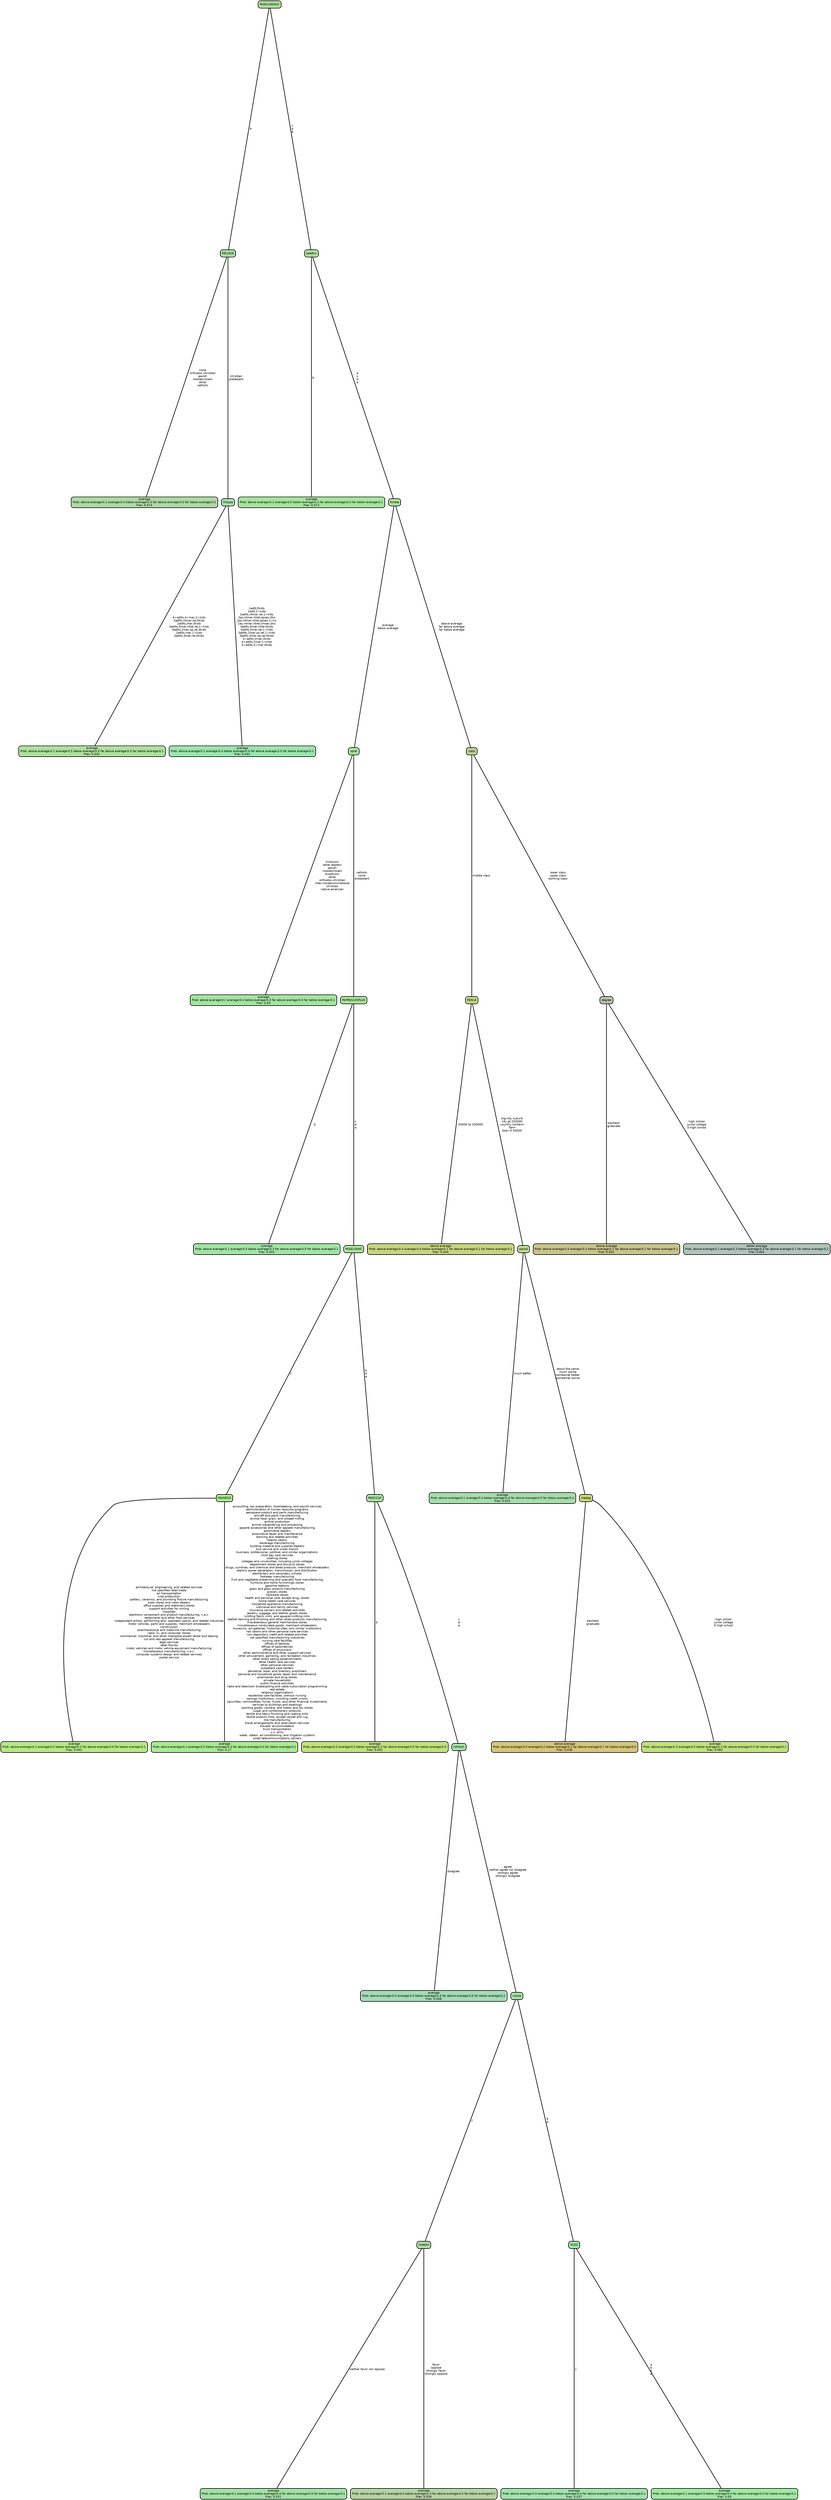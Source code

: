 graph Tree {
node [shape=box, style="filled, rounded",color="black",penwidth="3",fontcolor="black",                 fontname=helvetica] ;
graph [ranksep="0 equally", splines=straight,                 bgcolor=transparent, dpi=200] ;
edge [fontname=helvetica, color=black] ;
0 [label="average
Prob: above average:0.1 average:0.4 below average:0.3 far above average:0.0 far below average:0.2
Frac: 0.074", fillcolor="#aed9a5"] ;
1 [label="RELIG16", fillcolor="#a9dda5"] ;
2 [label="average
Prob: above average:0.1 average:0.5 below average:0.3 far above average:0.0 far below average:0.1
Frac: 0.041", fillcolor="#ace09e"] ;
3 [label="hhtype", fillcolor="#a5e2a5"] ;
4 [label="average
Prob: above average:0.1 average:0.4 below average:0.4 far above average:0.0 far below average:0.1
Frac: 0.031", fillcolor="#9be4ae"] ;
5 [label="PASEI10EDUC", fillcolor="#aede99"] ;
6 [label="average
Prob: above average:0.1 average:0.5 below average:0.3 far above average:0.0 far below average:0.1
Frac: 0.073", fillcolor="#a6e49e"] ;
7 [label="paeduc", fillcolor="#aede97"] ;
8 [label="average
Prob: above average:0.2 average:0.4 below average:0.3 far above average:0.0 far below average:0.1
Frac: 0.03", fillcolor="#a2e49e"] ;
9 [label="sprel", fillcolor="#a9e499"] ;
10 [label="average
Prob: above average:0.1 average:0.5 below average:0.3 far above average:0.0 far below average:0.1
Frac: 0.031", fillcolor="#9fe4a3"] ;
11 [label="PAPRES105PLUS", fillcolor="#a9e499"] ;
12 [label="average
Prob: above average:0.2 average:0.5 below average:0.2 far above average:0.0 far below average:0.1
Frac: 0.043", fillcolor="#b4e884"] ;
13 [label="MAIND10", fillcolor="#abe98f"] ;
14 [label="average
Prob: above average:0.1 average:0.5 below average:0.3 far above average:0.0 far below average:0.1
Frac: 0.17", fillcolor="#a8e992"] ;
15 [label="PASEI10INC", fillcolor="#aae498"] ;
16 [label="average
Prob: above average:0.3 average:0.5 below average:0.2 far above average:0.0 far below average:0.0
Frac: 0.051", fillcolor="#bde27a"] ;
17 [label="PAOCC10", fillcolor="#a9e09f"] ;
18 [label="average
Prob: above average:0.0 average:0.4 below average:0.4 far above average:0.0 far below average:0.2
Frac: 0.048", fillcolor="#a2dbb4"] ;
19 [label="nihilism", fillcolor="#a4e0a9"] ;
20 [label="average
Prob: above average:0.1 average:0.4 below average:0.4 far above average:0.0 far below average:0.1
Frac: 0.031", fillcolor="#a2e2a6"] ;
21 [label="liveblks", fillcolor="#abdba4"] ;
22 [label="average
Prob: above average:0.1 average:0.4 below average:0.3 far above average:0.0 far below average:0.2
Frac: 0.034", fillcolor="#b4d4a2"] ;
23 [label="viszoo", fillcolor="#a4e1a6"] ;
24 [label="average
Prob: above average:0.0 average:0.4 below average:0.4 far above average:0.0 far below average:0.1
Frac: 0.037", fillcolor="#a0e4ac"] ;
25 [label="OLD2", fillcolor="#9fe7a7"] ;
26 [label="average
Prob: above average:0.1 average:0.5 below average:0.4 far above average:0.0 far below average:0.1
Frac: 0.05", fillcolor="#9fe9a3"] ;
27 [label="finrela", fillcolor="#afde96"] ;
28 [label="above average
Prob: above average:0.4 average:0.4 below average:0.1 far above average:0.1 far below average:0.1
Frac: 0.034", fillcolor="#c6d37f"] ;
29 [label="RES16", fillcolor="#bfd785"] ;
30 [label="average
Prob: above average:0.1 average:0.4 below average:0.4 far above average:0.0 far below average:0.1
Frac: 0.033", fillcolor="#a3dea8"] ;
31 [label="parsol", fillcolor="#bed886"] ;
32 [label="above average
Prob: above average:0.6 average:0.2 below average:0.1 far above average:0.1 far below average:0.0
Frac: 0.036", fillcolor="#d4c57a"] ;
33 [label="madeg", fillcolor="#c7d67b"] ;
34 [label="average
Prob: above average:0.3 average:0.5 below average:0.2 far above average:0.0 far below average:0.1
Frac: 0.062", fillcolor="#bfe17c"] ;
35 [label="class", fillcolor="#bcd091"] ;
36 [label="above average
Prob: above average:0.4 average:0.3 below average:0.1 far above average:0.1 far below average:0.1
Frac: 0.031", fillcolor="#c7c389"] ;
37 [label="degree", fillcolor="#b7c4a7"] ;
38 [label="below average
Prob: above average:0.1 average:0.3 below average:0.3 far above average:0.1 far below average:0.2
Frac: 0.061", fillcolor="#afc4b7"] ;
1 -- 0 [label=" none\n orthodox-christian\n jewish\n moslem/islam\n other\n catholic",penwidth=3] ;
1 -- 3 [label=" christian\n protestant",penwidth=3] ;
3 -- 2 [label=" 4+adlts,4+mar,1+kids\n 2adlts,ntmar,rel,0kids\n 2adlts,mar,0kids\n 3adlts,0mar,ntrel,rel,1+kids\n 3adlts,2mar,sp,rel,0kids\n 2adlts,mar,1+kids\n 3adlts,0mar,rel,0kids",penwidth=3] ;
3 -- 4 [label=" 1adlt,0kids\n 1adlt,1+kids\n 2adlts,ntmar,rel,1+kids\n 2as,ntmar,ntrel,opsex,0ks\n 2as,ntmar,ntrel,opsex,1+ks\n 2as,ntmar,ntrel,smsex,0ks\n 3adlts,0mar,ntrel,0kids\n 3adlts,0mar,rel,1+kids\n 3adlts,2mar,sp,rel,1+kids\n 3adlts,3mar,sp,rel,0kids\n 4+adlts,2mar,0kids\n 4+adlts,2mar,1+kids\n 4+adlts,4+mar,0kids",penwidth=3] ;
5 -- 1 [label=" b",penwidth=3] ;
5 -- 7 [label=" c\n d\n e",penwidth=3] ;
7 -- 6 [label=" b",penwidth=3] ;
7 -- 27 [label=" a\n c\n d\n e",penwidth=3] ;
9 -- 8 [label=" hinduism\n other eastern\n jewish\n moslem/islam\n buddhism\n other\n orthodox-christian\n inter-nondenominational\n christian\n native american",penwidth=3] ;
9 -- 11 [label=" catholic\n none\n protestant",penwidth=3] ;
11 -- 10 [label=" b",penwidth=3] ;
11 -- 15 [label=" c\n d\n e",penwidth=3] ;
13 -- 12 [label=" architectural, engineering, and related services\n not specified retail trade\n air transportation\n crop production\n pottery, ceramics, and plumbing fixture manufacturing\n book stores and news dealers\n office supplies and stationery stores\n support activities for mining\n hospitals\n electronic component and product manufacturing, n.e.c.\n  restaurants and other food services\n independent artists, performing arts, spectator sports, and related industries\n motor vehicles, parts and supplies, merchant wholesalers\n construction\n pharmaceutical and medicine manufacturing\n radio, tv, and computer stores\n commercial, industrial, and other intangible assets rental and leasing\n cut and sew apparel manufacturing\n legal services\n retail florists\n motor vehicles and motor vehicle equipment manufacturing\n miscellaneous manufacturing, n.e.c.\n computer systems design and related services\n postal service",penwidth=3] ;
13 -- 14 [label=" accounting, tax preparation, bookkeeping, and payroll services\n administration of human resource programs\n aerospace product and parts manufacturing\n aircraft and parts manufacturing\n animal food, grain, and oilseed milling\n animal production\n animal slaughtering and processing\n apparel accessories and other apparel manufacturing\n automobile dealers\n automotive repair and maintenance\n banking and related activities\n beauty salons\n beverage manufacturing\n building material and supplies dealers\n bus service and urban transit\n business, professional, political, and similar organizations\n child day care services\n clothing stores\n colleges and universities, including junior colleges\n department stores and discount stores\n drugs, sundries, and chemical and allied products, merchant wholesalers\n electric power generation, transmission, and distribution\n elementary and secondary schools\n footwear manufacturing\n fruit and vegetable preserving and specialty food manufacturing\n furniture and home furnishings stores\n gasoline stations\n glass and glass product manufacturing\n grocery stores\n hardware stores\n health and personal care, except drug, stores\n home health care services\n household appliance manufacturing\n individual and family services\n insurance carriers and related activities\n jewelry, luggage, and leather goods stores\n knitting fabric mills, and apparel knitting mills\n leather tanning and finishing and other allied products manufacturing\n miscellaneous general merchandise stores\n miscellaneous nondurable goods, merchant wholesalers\n museums, art galleries, historical sites, and similar institutions\n nail salons and other personal care services\n non-depository credit and related activities\n not specified manufacturing industries\n nursing care facilities\n offices of dentists\n offices of optometrists\n offices of physicians\n other administrative and other support services\n other amusement, gambling, and recreation industries\n other direct selling establishments\n other health care services\n other personal services\n outpatient care centers\n periodical, book, and directory publishers\n personal and household goods repair and maintenance\n pharmacies and drug stores\n private households\n public finance activities\n radio and television broadcasting and cable subscription programming\n real estate\n religious organizations\n residential care facilities, without nursing\n savings institutions, including credit unions\n securities, commodities, funds, trusts, and other financial investments\n services to buildings and dwellings\n sporting goods, camera, and hobby and toy stores\n sugar and confectionery products\n textile and fabric finishing and coating mills\n textile product mills, except carpet and rug\n tire manufacturing\n travel arrangements and reservation services\n traveler accommodation\n truck transportation\n u.s. army\n water, steam, air-conditioning, and irrigation systems\n wired telecommunications carriers",penwidth=3] ;
15 -- 13 [label=" c",penwidth=3] ;
15 -- 17 [label=" b\n d\n e",penwidth=3] ;
17 -- 16 [label=" b",penwidth=3] ;
17 -- 19 [label=" c\n d\n e",penwidth=3] ;
19 -- 18 [label=" disagree",penwidth=3] ;
19 -- 23 [label=" agree\n neither agree nor disagree\n strongly agree\n strongly disagree",penwidth=3] ;
21 -- 20 [label=" neither favor nor oppose",penwidth=3] ;
21 -- 22 [label=" favor\n oppose\n strongly favor\n strongly oppose",penwidth=3] ;
23 -- 21 [label=" c",penwidth=3] ;
23 -- 25 [label=" d\n e",penwidth=3] ;
25 -- 24 [label=" c",penwidth=3] ;
25 -- 26 [label=" a\n b\n d\n e",penwidth=3] ;
27 -- 9 [label=" average\n below average",penwidth=3] ;
27 -- 35 [label=" above average\n far above average\n far below average",penwidth=3] ;
29 -- 28 [label=" 50000 to 250000",penwidth=3] ;
29 -- 31 [label=" big-city suburb\n city gt 250000\n country,nonfarm\n farm\n town lt 50000",penwidth=3] ;
31 -- 30 [label=" much better",penwidth=3] ;
31 -- 33 [label=" about the same\n much worse\n somewhat better\n somewhat worse",penwidth=3] ;
33 -- 32 [label=" bachelor\n graduate",penwidth=3] ;
33 -- 34 [label=" high school\n junior college\n lt high school",penwidth=3] ;
35 -- 29 [label=" middle class",penwidth=3] ;
35 -- 37 [label=" lower class\n upper class\n working class",penwidth=3] ;
37 -- 36 [label=" bachelor\n graduate",penwidth=3] ;
37 -- 38 [label=" high school\n junior college\n lt high school",penwidth=3] ;
{rank = same;}}